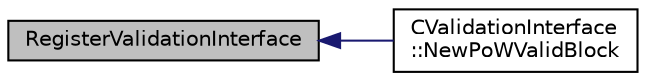 digraph "RegisterValidationInterface"
{
  edge [fontname="Helvetica",fontsize="10",labelfontname="Helvetica",labelfontsize="10"];
  node [fontname="Helvetica",fontsize="10",shape=record];
  rankdir="LR";
  Node3 [label="RegisterValidationInterface",height=0.2,width=0.4,color="black", fillcolor="grey75", style="filled", fontcolor="black"];
  Node3 -> Node4 [dir="back",color="midnightblue",fontsize="10",style="solid",fontname="Helvetica"];
  Node4 [label="CValidationInterface\l::NewPoWValidBlock",height=0.2,width=0.4,color="black", fillcolor="white", style="filled",URL="$class_c_validation_interface.html#a07bcbde7de90f5cfbc76f185465d4281"];
}

